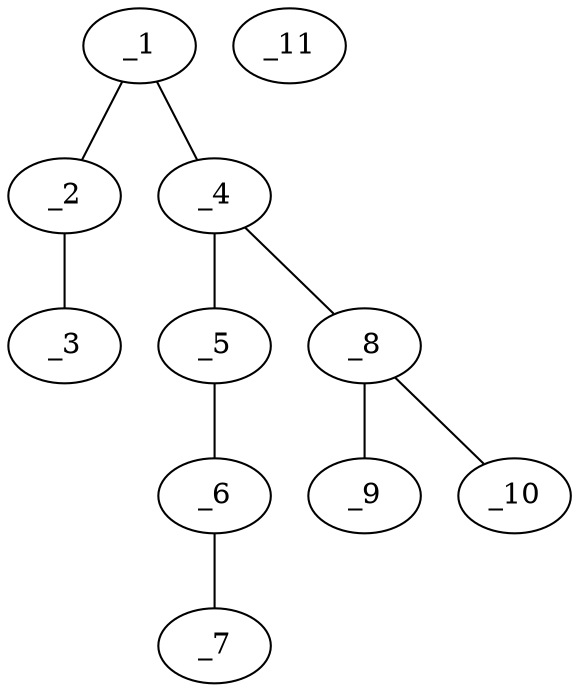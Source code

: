 graph molid658779 {
	_1	 [charge=0,
		chem=1,
		symbol="C  ",
		x="3.7321",
		y=1];
	_2	 [charge=0,
		chem=1,
		symbol="C  ",
		x="2.866",
		y="0.5"];
	_1 -- _2	 [valence=1];
	_4	 [charge=0,
		chem=4,
		symbol="N  ",
		x="4.5981",
		y="0.5"];
	_1 -- _4	 [valence=1];
	_3	 [charge=0,
		chem=1,
		symbol="C  ",
		x=2,
		y=1];
	_2 -- _3	 [valence=1];
	_5	 [charge=0,
		chem=1,
		symbol="C  ",
		x="4.5981",
		y="-0.5"];
	_4 -- _5	 [valence=1];
	_8	 [charge=0,
		chem=1,
		symbol="C  ",
		x="5.4641",
		y=1];
	_4 -- _8	 [valence=1];
	_6	 [charge=0,
		chem=1,
		symbol="C  ",
		x="3.7321",
		y="-1"];
	_5 -- _6	 [valence=1];
	_7	 [charge=0,
		chem=1,
		symbol="C  ",
		x="3.7321",
		y="-2"];
	_6 -- _7	 [valence=1];
	_9	 [charge=0,
		chem=5,
		symbol="S  ",
		x="6.3301",
		y="0.5"];
	_8 -- _9	 [valence=2];
	_10	 [charge=0,
		chem=5,
		symbol="S  ",
		x="5.4641",
		y=2];
	_8 -- _10	 [valence=1];
	_11	 [charge=0,
		chem=29,
		symbol="Na ",
		x="8.3301",
		y=0];
}
